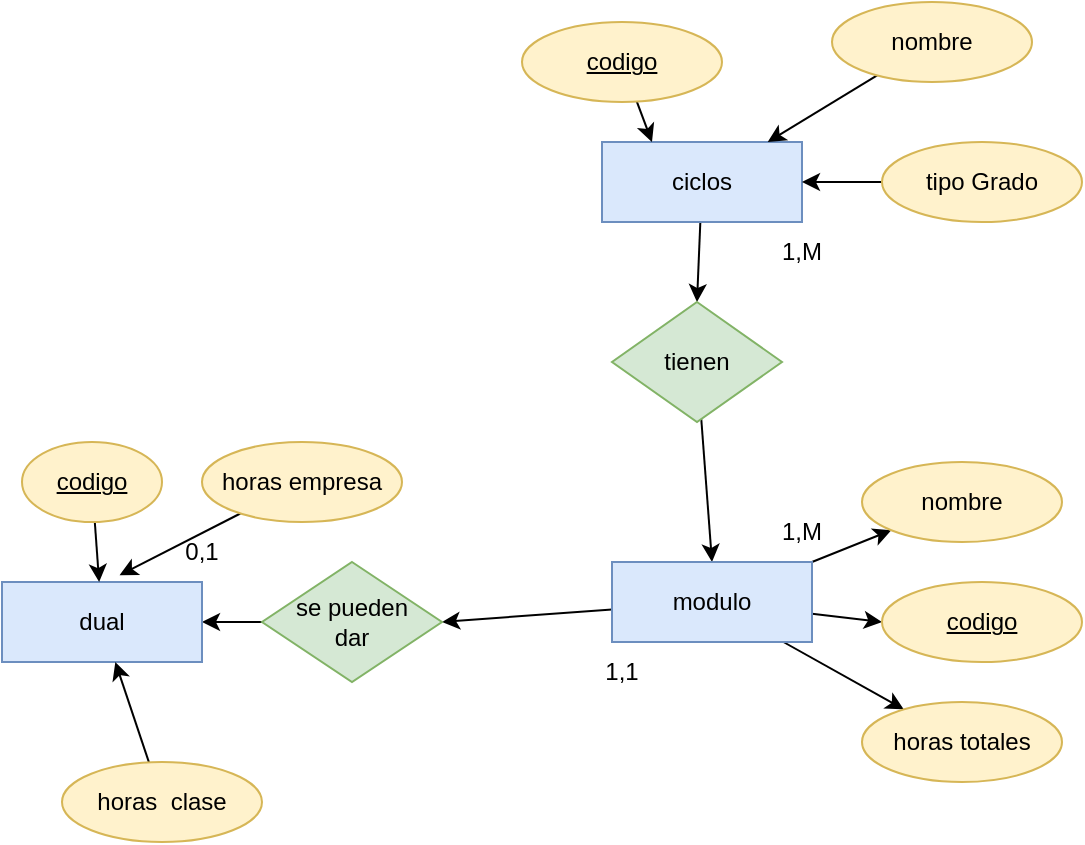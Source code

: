 <mxfile version="20.5.1" type="device"><diagram id="R2lEEEUBdFMjLlhIrx00" name="Page-1"><mxGraphModel dx="1038" dy="579" grid="1" gridSize="10" guides="1" tooltips="1" connect="1" arrows="1" fold="1" page="1" pageScale="1" pageWidth="850" pageHeight="1100" math="0" shadow="0" extFonts="Permanent Marker^https://fonts.googleapis.com/css?family=Permanent+Marker"><root><mxCell id="0"/><mxCell id="1" parent="0"/><mxCell id="4QQQcFcyiXbT5ROlCYWM-89" style="edgeStyle=none;rounded=0;orthogonalLoop=1;jettySize=auto;html=1;entryX=0.5;entryY=0;entryDx=0;entryDy=0;" parent="1" source="4QQQcFcyiXbT5ROlCYWM-84" target="4QQQcFcyiXbT5ROlCYWM-85" edge="1"><mxGeometry relative="1" as="geometry"/></mxCell><mxCell id="4QQQcFcyiXbT5ROlCYWM-84" value="ciclos" style="whiteSpace=wrap;html=1;align=center;fillColor=#dae8fc;strokeColor=#6c8ebf;" parent="1" vertex="1"><mxGeometry x="310" y="100" width="100" height="40" as="geometry"/></mxCell><mxCell id="4QQQcFcyiXbT5ROlCYWM-97" style="edgeStyle=none;rounded=0;orthogonalLoop=1;jettySize=auto;html=1;entryX=0.5;entryY=0;entryDx=0;entryDy=0;" parent="1" source="4QQQcFcyiXbT5ROlCYWM-85" target="4QQQcFcyiXbT5ROlCYWM-96" edge="1"><mxGeometry relative="1" as="geometry"/></mxCell><mxCell id="4QQQcFcyiXbT5ROlCYWM-85" value="tienen" style="shape=rhombus;perimeter=rhombusPerimeter;whiteSpace=wrap;html=1;align=center;fillColor=#d5e8d4;strokeColor=#82b366;" parent="1" vertex="1"><mxGeometry x="315" y="180" width="85" height="60" as="geometry"/></mxCell><mxCell id="4QQQcFcyiXbT5ROlCYWM-92" style="edgeStyle=none;rounded=0;orthogonalLoop=1;jettySize=auto;html=1;" parent="1" source="4QQQcFcyiXbT5ROlCYWM-90" target="4QQQcFcyiXbT5ROlCYWM-84" edge="1"><mxGeometry relative="1" as="geometry"/></mxCell><mxCell id="4QQQcFcyiXbT5ROlCYWM-90" value="nombre" style="ellipse;whiteSpace=wrap;html=1;align=center;fillColor=#fff2cc;strokeColor=#d6b656;" parent="1" vertex="1"><mxGeometry x="425" y="30" width="100" height="40" as="geometry"/></mxCell><mxCell id="4QQQcFcyiXbT5ROlCYWM-93" style="edgeStyle=none;rounded=0;orthogonalLoop=1;jettySize=auto;html=1;entryX=0.25;entryY=0;entryDx=0;entryDy=0;" parent="1" source="4QQQcFcyiXbT5ROlCYWM-91" target="4QQQcFcyiXbT5ROlCYWM-84" edge="1"><mxGeometry relative="1" as="geometry"/></mxCell><mxCell id="4QQQcFcyiXbT5ROlCYWM-91" value="codigo" style="ellipse;whiteSpace=wrap;html=1;align=center;fontStyle=4;fillColor=#fff2cc;strokeColor=#d6b656;" parent="1" vertex="1"><mxGeometry x="270" y="40" width="100" height="40" as="geometry"/></mxCell><mxCell id="4QQQcFcyiXbT5ROlCYWM-95" style="edgeStyle=none;rounded=0;orthogonalLoop=1;jettySize=auto;html=1;entryX=1;entryY=0.5;entryDx=0;entryDy=0;" parent="1" source="4QQQcFcyiXbT5ROlCYWM-94" target="4QQQcFcyiXbT5ROlCYWM-84" edge="1"><mxGeometry relative="1" as="geometry"/></mxCell><mxCell id="4QQQcFcyiXbT5ROlCYWM-94" value="tipo Grado" style="ellipse;whiteSpace=wrap;html=1;align=center;fillColor=#fff2cc;strokeColor=#d6b656;" parent="1" vertex="1"><mxGeometry x="450" y="100" width="100" height="40" as="geometry"/></mxCell><mxCell id="4QQQcFcyiXbT5ROlCYWM-103" style="edgeStyle=none;rounded=0;orthogonalLoop=1;jettySize=auto;html=1;entryX=0;entryY=0.5;entryDx=0;entryDy=0;" parent="1" source="4QQQcFcyiXbT5ROlCYWM-96" target="4QQQcFcyiXbT5ROlCYWM-99" edge="1"><mxGeometry relative="1" as="geometry"/></mxCell><mxCell id="4QQQcFcyiXbT5ROlCYWM-104" style="edgeStyle=none;rounded=0;orthogonalLoop=1;jettySize=auto;html=1;entryX=0;entryY=1;entryDx=0;entryDy=0;" parent="1" source="4QQQcFcyiXbT5ROlCYWM-96" target="4QQQcFcyiXbT5ROlCYWM-98" edge="1"><mxGeometry relative="1" as="geometry"/></mxCell><mxCell id="4QQQcFcyiXbT5ROlCYWM-105" style="edgeStyle=none;rounded=0;orthogonalLoop=1;jettySize=auto;html=1;" parent="1" source="4QQQcFcyiXbT5ROlCYWM-96" target="4QQQcFcyiXbT5ROlCYWM-100" edge="1"><mxGeometry relative="1" as="geometry"/></mxCell><mxCell id="4QQQcFcyiXbT5ROlCYWM-109" style="edgeStyle=none;rounded=0;orthogonalLoop=1;jettySize=auto;html=1;entryX=1;entryY=0.5;entryDx=0;entryDy=0;" parent="1" source="4QQQcFcyiXbT5ROlCYWM-96" target="4QQQcFcyiXbT5ROlCYWM-108" edge="1"><mxGeometry relative="1" as="geometry"/></mxCell><mxCell id="4QQQcFcyiXbT5ROlCYWM-96" value="modulo" style="whiteSpace=wrap;html=1;align=center;fillColor=#dae8fc;strokeColor=#6c8ebf;" parent="1" vertex="1"><mxGeometry x="315" y="310" width="100" height="40" as="geometry"/></mxCell><mxCell id="4QQQcFcyiXbT5ROlCYWM-98" value="nombre" style="ellipse;whiteSpace=wrap;html=1;align=center;fillColor=#fff2cc;strokeColor=#d6b656;" parent="1" vertex="1"><mxGeometry x="440" y="260" width="100" height="40" as="geometry"/></mxCell><mxCell id="4QQQcFcyiXbT5ROlCYWM-99" value="codigo" style="ellipse;whiteSpace=wrap;html=1;align=center;fontStyle=4;fillColor=#fff2cc;strokeColor=#d6b656;" parent="1" vertex="1"><mxGeometry x="450" y="320" width="100" height="40" as="geometry"/></mxCell><mxCell id="4QQQcFcyiXbT5ROlCYWM-100" value="horas totales" style="ellipse;whiteSpace=wrap;html=1;align=center;fillColor=#fff2cc;strokeColor=#d6b656;" parent="1" vertex="1"><mxGeometry x="440" y="380" width="100" height="40" as="geometry"/></mxCell><mxCell id="4QQQcFcyiXbT5ROlCYWM-111" style="edgeStyle=none;rounded=0;orthogonalLoop=1;jettySize=auto;html=1;entryX=1;entryY=0.5;entryDx=0;entryDy=0;" parent="1" source="4QQQcFcyiXbT5ROlCYWM-108" target="4QQQcFcyiXbT5ROlCYWM-110" edge="1"><mxGeometry relative="1" as="geometry"/></mxCell><mxCell id="4QQQcFcyiXbT5ROlCYWM-108" value="se pueden&lt;br&gt;dar" style="shape=rhombus;perimeter=rhombusPerimeter;whiteSpace=wrap;html=1;align=center;fillColor=#d5e8d4;strokeColor=#82b366;" parent="1" vertex="1"><mxGeometry x="140" y="310" width="90" height="60" as="geometry"/></mxCell><mxCell id="4QQQcFcyiXbT5ROlCYWM-110" value="dual" style="whiteSpace=wrap;html=1;align=center;fillColor=#dae8fc;strokeColor=#6c8ebf;" parent="1" vertex="1"><mxGeometry x="10" y="320" width="100" height="40" as="geometry"/></mxCell><mxCell id="4QQQcFcyiXbT5ROlCYWM-115" style="edgeStyle=none;rounded=0;orthogonalLoop=1;jettySize=auto;html=1;entryX=0.588;entryY=-0.085;entryDx=0;entryDy=0;entryPerimeter=0;" parent="1" source="4QQQcFcyiXbT5ROlCYWM-112" target="4QQQcFcyiXbT5ROlCYWM-110" edge="1"><mxGeometry relative="1" as="geometry"/></mxCell><mxCell id="4QQQcFcyiXbT5ROlCYWM-112" value="horas empresa" style="ellipse;whiteSpace=wrap;html=1;align=center;fillColor=#fff2cc;strokeColor=#d6b656;" parent="1" vertex="1"><mxGeometry x="110" y="250" width="100" height="40" as="geometry"/></mxCell><mxCell id="4QQQcFcyiXbT5ROlCYWM-114" style="edgeStyle=none;rounded=0;orthogonalLoop=1;jettySize=auto;html=1;" parent="1" source="4QQQcFcyiXbT5ROlCYWM-113" target="4QQQcFcyiXbT5ROlCYWM-110" edge="1"><mxGeometry relative="1" as="geometry"/></mxCell><mxCell id="4QQQcFcyiXbT5ROlCYWM-113" value="horas&amp;nbsp; clase" style="ellipse;whiteSpace=wrap;html=1;align=center;fillColor=#fff2cc;strokeColor=#d6b656;" parent="1" vertex="1"><mxGeometry x="40" y="410" width="100" height="40" as="geometry"/></mxCell><mxCell id="DDKACTXWJJ-LhVp3LT40-4" value="0,1" style="text;html=1;strokeColor=none;fillColor=none;align=center;verticalAlign=middle;whiteSpace=wrap;rounded=0;" vertex="1" parent="1"><mxGeometry x="80" y="290" width="60" height="30" as="geometry"/></mxCell><mxCell id="DDKACTXWJJ-LhVp3LT40-5" value="1,1" style="text;html=1;strokeColor=none;fillColor=none;align=center;verticalAlign=middle;whiteSpace=wrap;rounded=0;" vertex="1" parent="1"><mxGeometry x="290" y="350" width="60" height="30" as="geometry"/></mxCell><mxCell id="DDKACTXWJJ-LhVp3LT40-6" value="1,M" style="text;html=1;strokeColor=none;fillColor=none;align=center;verticalAlign=middle;whiteSpace=wrap;rounded=0;" vertex="1" parent="1"><mxGeometry x="380" y="280" width="60" height="30" as="geometry"/></mxCell><mxCell id="DDKACTXWJJ-LhVp3LT40-7" value="1,M" style="text;html=1;strokeColor=none;fillColor=none;align=center;verticalAlign=middle;whiteSpace=wrap;rounded=0;" vertex="1" parent="1"><mxGeometry x="380" y="140" width="60" height="30" as="geometry"/></mxCell><mxCell id="DDKACTXWJJ-LhVp3LT40-15" style="edgeStyle=none;rounded=0;orthogonalLoop=1;jettySize=auto;html=1;" edge="1" parent="1" source="DDKACTXWJJ-LhVp3LT40-14" target="4QQQcFcyiXbT5ROlCYWM-110"><mxGeometry relative="1" as="geometry"/></mxCell><mxCell id="DDKACTXWJJ-LhVp3LT40-14" value="codigo" style="ellipse;whiteSpace=wrap;html=1;align=center;fontStyle=4;fillColor=#fff2cc;strokeColor=#d6b656;" vertex="1" parent="1"><mxGeometry x="20" y="250" width="70" height="40" as="geometry"/></mxCell></root></mxGraphModel></diagram></mxfile>